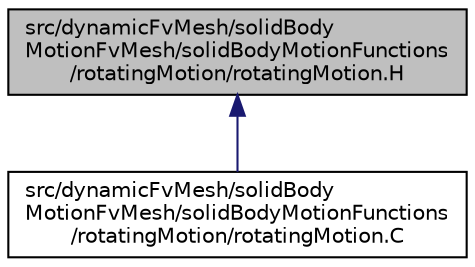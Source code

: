 digraph "src/dynamicFvMesh/solidBodyMotionFvMesh/solidBodyMotionFunctions/rotatingMotion/rotatingMotion.H"
{
  bgcolor="transparent";
  edge [fontname="Helvetica",fontsize="10",labelfontname="Helvetica",labelfontsize="10"];
  node [fontname="Helvetica",fontsize="10",shape=record];
  Node1 [label="src/dynamicFvMesh/solidBody\lMotionFvMesh/solidBodyMotionFunctions\l/rotatingMotion/rotatingMotion.H",height=0.2,width=0.4,color="black", fillcolor="grey75", style="filled", fontcolor="black"];
  Node1 -> Node2 [dir="back",color="midnightblue",fontsize="10",style="solid",fontname="Helvetica"];
  Node2 [label="src/dynamicFvMesh/solidBody\lMotionFvMesh/solidBodyMotionFunctions\l/rotatingMotion/rotatingMotion.C",height=0.2,width=0.4,color="black",URL="$a04746.html"];
}
